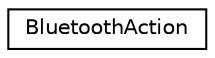 digraph "Graphical Class Hierarchy"
{
  edge [fontname="Helvetica",fontsize="10",labelfontname="Helvetica",labelfontsize="10"];
  node [fontname="Helvetica",fontsize="10",shape=record];
  rankdir="LR";
  Node0 [label="BluetoothAction",height=0.2,width=0.4,color="black", fillcolor="white", style="filled",URL="$classBluetoothAction.html"];
}

